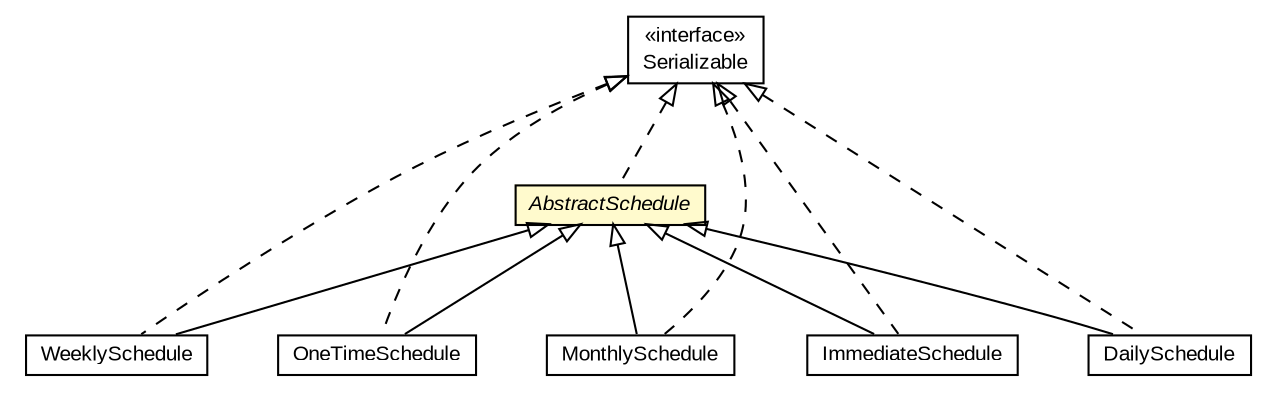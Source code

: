 #!/usr/local/bin/dot
#
# Class diagram 
# Generated by UMLGraph version R5_6-24-gf6e263 (http://www.umlgraph.org/)
#

digraph G {
	edge [fontname="arial",fontsize=10,labelfontname="arial",labelfontsize=10];
	node [fontname="arial",fontsize=10,shape=plaintext];
	nodesep=0.25;
	ranksep=0.5;
	// org.miloss.fgsms.services.interfaces.automatedreportingservice.WeeklySchedule
	c14968 [label=<<table title="org.miloss.fgsms.services.interfaces.automatedreportingservice.WeeklySchedule" border="0" cellborder="1" cellspacing="0" cellpadding="2" port="p" href="./WeeklySchedule.html">
		<tr><td><table border="0" cellspacing="0" cellpadding="1">
<tr><td align="center" balign="center"> WeeklySchedule </td></tr>
		</table></td></tr>
		</table>>, URL="./WeeklySchedule.html", fontname="arial", fontcolor="black", fontsize=10.0];
	// org.miloss.fgsms.services.interfaces.automatedreportingservice.OneTimeSchedule
	c14974 [label=<<table title="org.miloss.fgsms.services.interfaces.automatedreportingservice.OneTimeSchedule" border="0" cellborder="1" cellspacing="0" cellpadding="2" port="p" href="./OneTimeSchedule.html">
		<tr><td><table border="0" cellspacing="0" cellpadding="1">
<tr><td align="center" balign="center"> OneTimeSchedule </td></tr>
		</table></td></tr>
		</table>>, URL="./OneTimeSchedule.html", fontname="arial", fontcolor="black", fontsize=10.0];
	// org.miloss.fgsms.services.interfaces.automatedreportingservice.MonthlySchedule
	c14977 [label=<<table title="org.miloss.fgsms.services.interfaces.automatedreportingservice.MonthlySchedule" border="0" cellborder="1" cellspacing="0" cellpadding="2" port="p" href="./MonthlySchedule.html">
		<tr><td><table border="0" cellspacing="0" cellpadding="1">
<tr><td align="center" balign="center"> MonthlySchedule </td></tr>
		</table></td></tr>
		</table>>, URL="./MonthlySchedule.html", fontname="arial", fontcolor="black", fontsize=10.0];
	// org.miloss.fgsms.services.interfaces.automatedreportingservice.ImmediateSchedule
	c14978 [label=<<table title="org.miloss.fgsms.services.interfaces.automatedreportingservice.ImmediateSchedule" border="0" cellborder="1" cellspacing="0" cellpadding="2" port="p" href="./ImmediateSchedule.html">
		<tr><td><table border="0" cellspacing="0" cellpadding="1">
<tr><td align="center" balign="center"> ImmediateSchedule </td></tr>
		</table></td></tr>
		</table>>, URL="./ImmediateSchedule.html", fontname="arial", fontcolor="black", fontsize=10.0];
	// org.miloss.fgsms.services.interfaces.automatedreportingservice.DailySchedule
	c14999 [label=<<table title="org.miloss.fgsms.services.interfaces.automatedreportingservice.DailySchedule" border="0" cellborder="1" cellspacing="0" cellpadding="2" port="p" href="./DailySchedule.html">
		<tr><td><table border="0" cellspacing="0" cellpadding="1">
<tr><td align="center" balign="center"> DailySchedule </td></tr>
		</table></td></tr>
		</table>>, URL="./DailySchedule.html", fontname="arial", fontcolor="black", fontsize=10.0];
	// org.miloss.fgsms.services.interfaces.automatedreportingservice.AbstractSchedule
	c15008 [label=<<table title="org.miloss.fgsms.services.interfaces.automatedreportingservice.AbstractSchedule" border="0" cellborder="1" cellspacing="0" cellpadding="2" port="p" bgcolor="lemonChiffon" href="./AbstractSchedule.html">
		<tr><td><table border="0" cellspacing="0" cellpadding="1">
<tr><td align="center" balign="center"><font face="arial italic"> AbstractSchedule </font></td></tr>
		</table></td></tr>
		</table>>, URL="./AbstractSchedule.html", fontname="arial", fontcolor="black", fontsize=10.0];
	//org.miloss.fgsms.services.interfaces.automatedreportingservice.WeeklySchedule extends org.miloss.fgsms.services.interfaces.automatedreportingservice.AbstractSchedule
	c15008:p -> c14968:p [dir=back,arrowtail=empty];
	//org.miloss.fgsms.services.interfaces.automatedreportingservice.WeeklySchedule implements java.io.Serializable
	c15603:p -> c14968:p [dir=back,arrowtail=empty,style=dashed];
	//org.miloss.fgsms.services.interfaces.automatedreportingservice.OneTimeSchedule extends org.miloss.fgsms.services.interfaces.automatedreportingservice.AbstractSchedule
	c15008:p -> c14974:p [dir=back,arrowtail=empty];
	//org.miloss.fgsms.services.interfaces.automatedreportingservice.OneTimeSchedule implements java.io.Serializable
	c15603:p -> c14974:p [dir=back,arrowtail=empty,style=dashed];
	//org.miloss.fgsms.services.interfaces.automatedreportingservice.MonthlySchedule extends org.miloss.fgsms.services.interfaces.automatedreportingservice.AbstractSchedule
	c15008:p -> c14977:p [dir=back,arrowtail=empty];
	//org.miloss.fgsms.services.interfaces.automatedreportingservice.MonthlySchedule implements java.io.Serializable
	c15603:p -> c14977:p [dir=back,arrowtail=empty,style=dashed];
	//org.miloss.fgsms.services.interfaces.automatedreportingservice.ImmediateSchedule extends org.miloss.fgsms.services.interfaces.automatedreportingservice.AbstractSchedule
	c15008:p -> c14978:p [dir=back,arrowtail=empty];
	//org.miloss.fgsms.services.interfaces.automatedreportingservice.ImmediateSchedule implements java.io.Serializable
	c15603:p -> c14978:p [dir=back,arrowtail=empty,style=dashed];
	//org.miloss.fgsms.services.interfaces.automatedreportingservice.DailySchedule extends org.miloss.fgsms.services.interfaces.automatedreportingservice.AbstractSchedule
	c15008:p -> c14999:p [dir=back,arrowtail=empty];
	//org.miloss.fgsms.services.interfaces.automatedreportingservice.DailySchedule implements java.io.Serializable
	c15603:p -> c14999:p [dir=back,arrowtail=empty,style=dashed];
	//org.miloss.fgsms.services.interfaces.automatedreportingservice.AbstractSchedule implements java.io.Serializable
	c15603:p -> c15008:p [dir=back,arrowtail=empty,style=dashed];
	// java.io.Serializable
	c15603 [label=<<table title="java.io.Serializable" border="0" cellborder="1" cellspacing="0" cellpadding="2" port="p" href="http://java.sun.com/j2se/1.4.2/docs/api/java/io/Serializable.html">
		<tr><td><table border="0" cellspacing="0" cellpadding="1">
<tr><td align="center" balign="center"> &#171;interface&#187; </td></tr>
<tr><td align="center" balign="center"> Serializable </td></tr>
		</table></td></tr>
		</table>>, URL="http://java.sun.com/j2se/1.4.2/docs/api/java/io/Serializable.html", fontname="arial", fontcolor="black", fontsize=10.0];
}

